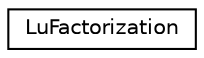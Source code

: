 digraph "Graphical Class Hierarchy"
{
 // LATEX_PDF_SIZE
  edge [fontname="Helvetica",fontsize="10",labelfontname="Helvetica",labelfontsize="10"];
  node [fontname="Helvetica",fontsize="10",shape=record];
  rankdir="LR";
  Node0 [label="LuFactorization",height=0.2,width=0.4,color="black", fillcolor="white", style="filled",URL="$classoperations__research_1_1glop_1_1_lu_factorization.html",tooltip=" "];
}
